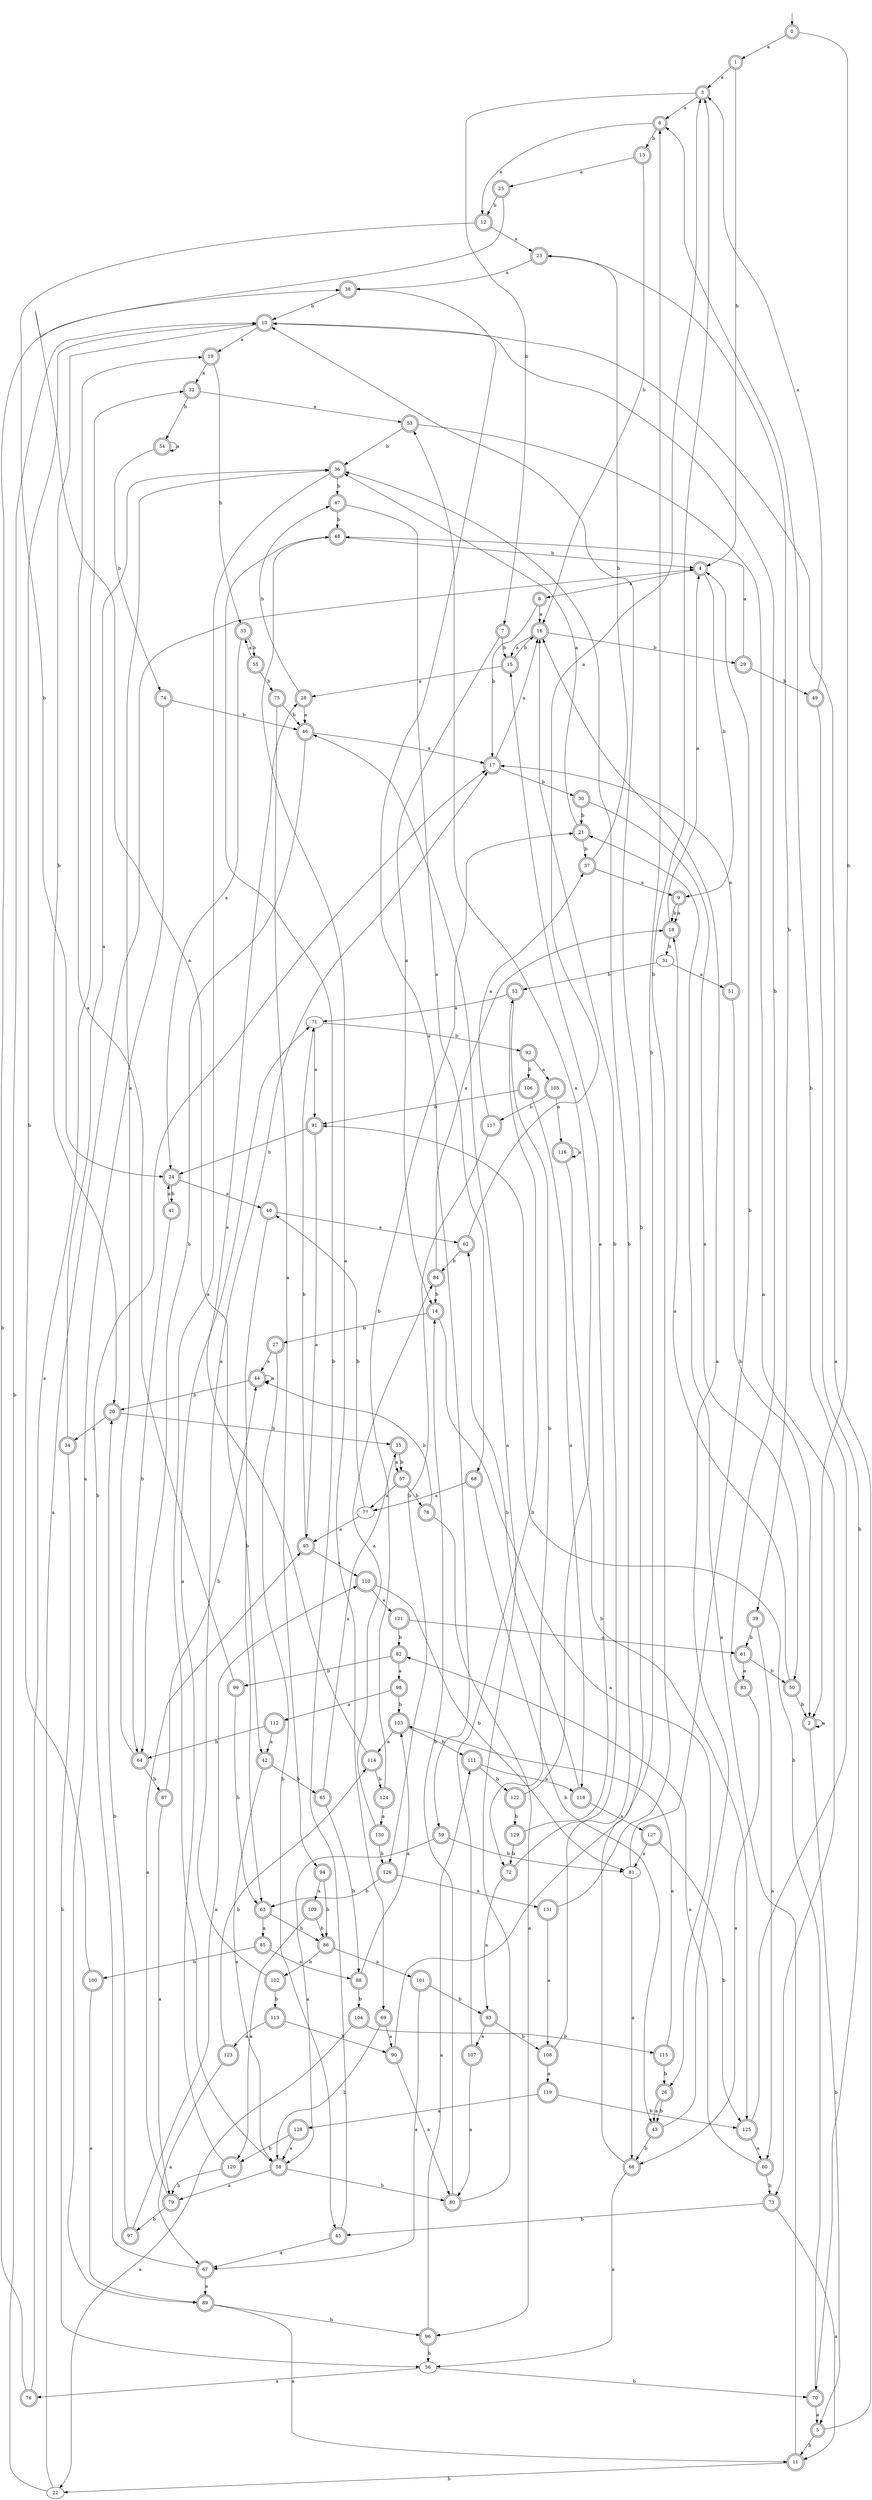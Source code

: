 digraph RandomDFA {
  __start0 [label="", shape=none];
  __start0 -> 0 [label=""];
  0 [shape=circle] [shape=doublecircle]
  0 -> 1 [label="a"]
  0 -> 2 [label="b"]
  1 [shape=doublecircle]
  1 -> 3 [label="a"]
  1 -> 4 [label="b"]
  2 [shape=doublecircle]
  2 -> 2 [label="a"]
  2 -> 5 [label="b"]
  3 [shape=doublecircle]
  3 -> 6 [label="a"]
  3 -> 7 [label="b"]
  4 [shape=doublecircle]
  4 -> 8 [label="a"]
  4 -> 9 [label="b"]
  5 [shape=doublecircle]
  5 -> 10 [label="a"]
  5 -> 11 [label="b"]
  6 [shape=doublecircle]
  6 -> 12 [label="a"]
  6 -> 13 [label="b"]
  7 [shape=doublecircle]
  7 -> 14 [label="a"]
  7 -> 15 [label="b"]
  8 [shape=doublecircle]
  8 -> 16 [label="a"]
  8 -> 17 [label="b"]
  9 [shape=doublecircle]
  9 -> 18 [label="a"]
  9 -> 18 [label="b"]
  10 [shape=doublecircle]
  10 -> 19 [label="a"]
  10 -> 20 [label="b"]
  11 [shape=doublecircle]
  11 -> 21 [label="a"]
  11 -> 22 [label="b"]
  12 [shape=doublecircle]
  12 -> 23 [label="a"]
  12 -> 24 [label="b"]
  13 [shape=doublecircle]
  13 -> 25 [label="a"]
  13 -> 16 [label="b"]
  14 [shape=doublecircle]
  14 -> 26 [label="a"]
  14 -> 27 [label="b"]
  15 [shape=doublecircle]
  15 -> 28 [label="a"]
  15 -> 16 [label="b"]
  16 [shape=doublecircle]
  16 -> 15 [label="a"]
  16 -> 29 [label="b"]
  17 [shape=doublecircle]
  17 -> 16 [label="a"]
  17 -> 30 [label="b"]
  18 [shape=doublecircle]
  18 -> 4 [label="a"]
  18 -> 31 [label="b"]
  19 [shape=doublecircle]
  19 -> 32 [label="a"]
  19 -> 33 [label="b"]
  20 [shape=doublecircle]
  20 -> 34 [label="a"]
  20 -> 35 [label="b"]
  21 [shape=doublecircle]
  21 -> 36 [label="a"]
  21 -> 37 [label="b"]
  22
  22 -> 4 [label="a"]
  22 -> 10 [label="b"]
  23 [shape=doublecircle]
  23 -> 38 [label="a"]
  23 -> 39 [label="b"]
  24 [shape=doublecircle]
  24 -> 40 [label="a"]
  24 -> 41 [label="b"]
  25 [shape=doublecircle]
  25 -> 42 [label="a"]
  25 -> 12 [label="b"]
  26 [shape=doublecircle]
  26 -> 43 [label="a"]
  26 -> 43 [label="b"]
  27 [shape=doublecircle]
  27 -> 44 [label="a"]
  27 -> 45 [label="b"]
  28 [shape=doublecircle]
  28 -> 46 [label="a"]
  28 -> 47 [label="b"]
  29 [shape=doublecircle]
  29 -> 48 [label="a"]
  29 -> 49 [label="b"]
  30 [shape=doublecircle]
  30 -> 50 [label="a"]
  30 -> 21 [label="b"]
  31
  31 -> 51 [label="a"]
  31 -> 52 [label="b"]
  32 [shape=doublecircle]
  32 -> 53 [label="a"]
  32 -> 54 [label="b"]
  33 [shape=doublecircle]
  33 -> 24 [label="a"]
  33 -> 55 [label="b"]
  34 [shape=doublecircle]
  34 -> 36 [label="a"]
  34 -> 56 [label="b"]
  35 [shape=doublecircle]
  35 -> 57 [label="a"]
  35 -> 57 [label="b"]
  36 [shape=doublecircle]
  36 -> 58 [label="a"]
  36 -> 47 [label="b"]
  37 [shape=doublecircle]
  37 -> 9 [label="a"]
  37 -> 23 [label="b"]
  38 [shape=doublecircle]
  38 -> 59 [label="a"]
  38 -> 10 [label="b"]
  39 [shape=doublecircle]
  39 -> 60 [label="a"]
  39 -> 61 [label="b"]
  40 [shape=doublecircle]
  40 -> 62 [label="a"]
  40 -> 63 [label="b"]
  41 [shape=doublecircle]
  41 -> 24 [label="a"]
  41 -> 64 [label="b"]
  42 [shape=doublecircle]
  42 -> 58 [label="a"]
  42 -> 65 [label="b"]
  43 [shape=doublecircle]
  43 -> 16 [label="a"]
  43 -> 66 [label="b"]
  44 [shape=doublecircle]
  44 -> 44 [label="a"]
  44 -> 20 [label="b"]
  45 [shape=doublecircle]
  45 -> 67 [label="a"]
  45 -> 48 [label="b"]
  46 [shape=doublecircle]
  46 -> 17 [label="a"]
  46 -> 64 [label="b"]
  47 [shape=doublecircle]
  47 -> 68 [label="a"]
  47 -> 48 [label="b"]
  48 [shape=doublecircle]
  48 -> 69 [label="a"]
  48 -> 4 [label="b"]
  49 [shape=doublecircle]
  49 -> 3 [label="a"]
  49 -> 70 [label="b"]
  50 [shape=doublecircle]
  50 -> 18 [label="a"]
  50 -> 2 [label="b"]
  51 [shape=doublecircle]
  51 -> 17 [label="a"]
  51 -> 2 [label="b"]
  52 [shape=doublecircle]
  52 -> 71 [label="a"]
  52 -> 72 [label="b"]
  53 [shape=doublecircle]
  53 -> 73 [label="a"]
  53 -> 36 [label="b"]
  54 [shape=doublecircle]
  54 -> 54 [label="a"]
  54 -> 74 [label="b"]
  55 [shape=doublecircle]
  55 -> 33 [label="a"]
  55 -> 75 [label="b"]
  56
  56 -> 76 [label="a"]
  56 -> 70 [label="b"]
  57 [shape=doublecircle]
  57 -> 77 [label="a"]
  57 -> 78 [label="b"]
  58 [shape=doublecircle]
  58 -> 79 [label="a"]
  58 -> 80 [label="b"]
  59 [shape=doublecircle]
  59 -> 58 [label="a"]
  59 -> 81 [label="b"]
  60 [shape=doublecircle]
  60 -> 82 [label="a"]
  60 -> 73 [label="b"]
  61 [shape=doublecircle]
  61 -> 83 [label="a"]
  61 -> 50 [label="b"]
  62 [shape=doublecircle]
  62 -> 3 [label="a"]
  62 -> 84 [label="b"]
  63 [shape=doublecircle]
  63 -> 85 [label="a"]
  63 -> 86 [label="b"]
  64 [shape=doublecircle]
  64 -> 36 [label="a"]
  64 -> 87 [label="b"]
  65 [shape=doublecircle]
  65 -> 35 [label="a"]
  65 -> 88 [label="b"]
  66 [shape=doublecircle]
  66 -> 56 [label="a"]
  66 -> 10 [label="b"]
  67 [shape=doublecircle]
  67 -> 89 [label="a"]
  67 -> 17 [label="b"]
  68 [shape=doublecircle]
  68 -> 77 [label="a"]
  68 -> 43 [label="b"]
  69 [shape=doublecircle]
  69 -> 90 [label="a"]
  69 -> 58 [label="b"]
  70 [shape=doublecircle]
  70 -> 5 [label="a"]
  70 -> 91 [label="b"]
  71
  71 -> 91 [label="a"]
  71 -> 92 [label="b"]
  72 [shape=doublecircle]
  72 -> 93 [label="a"]
  72 -> 16 [label="b"]
  73 [shape=doublecircle]
  73 -> 11 [label="a"]
  73 -> 45 [label="b"]
  74 [shape=doublecircle]
  74 -> 89 [label="a"]
  74 -> 46 [label="b"]
  75 [shape=doublecircle]
  75 -> 94 [label="a"]
  75 -> 46 [label="b"]
  76 [shape=doublecircle]
  76 -> 32 [label="a"]
  76 -> 38 [label="b"]
  77
  77 -> 95 [label="a"]
  77 -> 40 [label="b"]
  78 [shape=doublecircle]
  78 -> 96 [label="a"]
  78 -> 44 [label="b"]
  79 [shape=doublecircle]
  79 -> 95 [label="a"]
  79 -> 97 [label="b"]
  80 [shape=doublecircle]
  80 -> 46 [label="a"]
  80 -> 14 [label="b"]
  81
  81 -> 66 [label="a"]
  81 -> 4 [label="b"]
  82 [shape=doublecircle]
  82 -> 98 [label="a"]
  82 -> 99 [label="b"]
  83 [shape=doublecircle]
  83 -> 66 [label="a"]
  83 -> 10 [label="b"]
  84 [shape=doublecircle]
  84 -> 18 [label="a"]
  84 -> 14 [label="b"]
  85 [shape=doublecircle]
  85 -> 88 [label="a"]
  85 -> 100 [label="b"]
  86 [shape=doublecircle]
  86 -> 101 [label="a"]
  86 -> 102 [label="b"]
  87 [shape=doublecircle]
  87 -> 79 [label="a"]
  87 -> 44 [label="b"]
  88 [shape=doublecircle]
  88 -> 103 [label="a"]
  88 -> 104 [label="b"]
  89 [shape=doublecircle]
  89 -> 11 [label="a"]
  89 -> 96 [label="b"]
  90 [shape=doublecircle]
  90 -> 80 [label="a"]
  90 -> 6 [label="b"]
  91 [shape=doublecircle]
  91 -> 95 [label="a"]
  91 -> 24 [label="b"]
  92 [shape=doublecircle]
  92 -> 105 [label="a"]
  92 -> 106 [label="b"]
  93 [shape=doublecircle]
  93 -> 107 [label="a"]
  93 -> 108 [label="b"]
  94 [shape=doublecircle]
  94 -> 109 [label="a"]
  94 -> 86 [label="b"]
  95 [shape=doublecircle]
  95 -> 110 [label="a"]
  95 -> 71 [label="b"]
  96 [shape=doublecircle]
  96 -> 111 [label="a"]
  96 -> 56 [label="b"]
  97 [shape=doublecircle]
  97 -> 110 [label="a"]
  97 -> 20 [label="b"]
  98 [shape=doublecircle]
  98 -> 112 [label="a"]
  98 -> 103 [label="b"]
  99 [shape=doublecircle]
  99 -> 19 [label="a"]
  99 -> 63 [label="b"]
  100 [shape=doublecircle]
  100 -> 89 [label="a"]
  100 -> 10 [label="b"]
  101 [shape=doublecircle]
  101 -> 67 [label="a"]
  101 -> 93 [label="b"]
  102 [shape=doublecircle]
  102 -> 17 [label="a"]
  102 -> 113 [label="b"]
  103 [shape=doublecircle]
  103 -> 114 [label="a"]
  103 -> 111 [label="b"]
  104 [shape=doublecircle]
  104 -> 22 [label="a"]
  104 -> 115 [label="b"]
  105 [shape=doublecircle]
  105 -> 116 [label="a"]
  105 -> 117 [label="b"]
  106 [shape=doublecircle]
  106 -> 118 [label="a"]
  106 -> 91 [label="b"]
  107 [shape=doublecircle]
  107 -> 80 [label="a"]
  107 -> 52 [label="b"]
  108 [shape=doublecircle]
  108 -> 119 [label="a"]
  108 -> 36 [label="b"]
  109 [shape=doublecircle]
  109 -> 120 [label="a"]
  109 -> 86 [label="b"]
  110 [shape=doublecircle]
  110 -> 121 [label="a"]
  110 -> 81 [label="b"]
  111 [shape=doublecircle]
  111 -> 118 [label="a"]
  111 -> 122 [label="b"]
  112 [shape=doublecircle]
  112 -> 42 [label="a"]
  112 -> 64 [label="b"]
  113 [shape=doublecircle]
  113 -> 123 [label="a"]
  113 -> 90 [label="b"]
  114 [shape=doublecircle]
  114 -> 28 [label="a"]
  114 -> 124 [label="b"]
  115 [shape=doublecircle]
  115 -> 103 [label="a"]
  115 -> 26 [label="b"]
  116 [shape=doublecircle]
  116 -> 116 [label="a"]
  116 -> 125 [label="b"]
  117 [shape=doublecircle]
  117 -> 37 [label="a"]
  117 -> 126 [label="b"]
  118 [shape=doublecircle]
  118 -> 127 [label="a"]
  118 -> 62 [label="b"]
  119 [shape=doublecircle]
  119 -> 128 [label="a"]
  119 -> 125 [label="b"]
  120 [shape=doublecircle]
  120 -> 71 [label="a"]
  120 -> 79 [label="b"]
  121 [shape=doublecircle]
  121 -> 61 [label="a"]
  121 -> 82 [label="b"]
  122 [shape=doublecircle]
  122 -> 53 [label="a"]
  122 -> 129 [label="b"]
  123 [shape=doublecircle]
  123 -> 67 [label="a"]
  123 -> 114 [label="b"]
  124 [shape=doublecircle]
  124 -> 130 [label="a"]
  124 -> 21 [label="b"]
  125 [shape=doublecircle]
  125 -> 60 [label="a"]
  125 -> 6 [label="b"]
  126 [shape=doublecircle]
  126 -> 131 [label="a"]
  126 -> 63 [label="b"]
  127 [shape=doublecircle]
  127 -> 81 [label="a"]
  127 -> 125 [label="b"]
  128 [shape=doublecircle]
  128 -> 58 [label="a"]
  128 -> 120 [label="b"]
  129 [shape=doublecircle]
  129 -> 15 [label="a"]
  129 -> 72 [label="b"]
  130 [shape=doublecircle]
  130 -> 84 [label="a"]
  130 -> 126 [label="b"]
  131 [shape=doublecircle]
  131 -> 108 [label="a"]
  131 -> 3 [label="b"]
}
